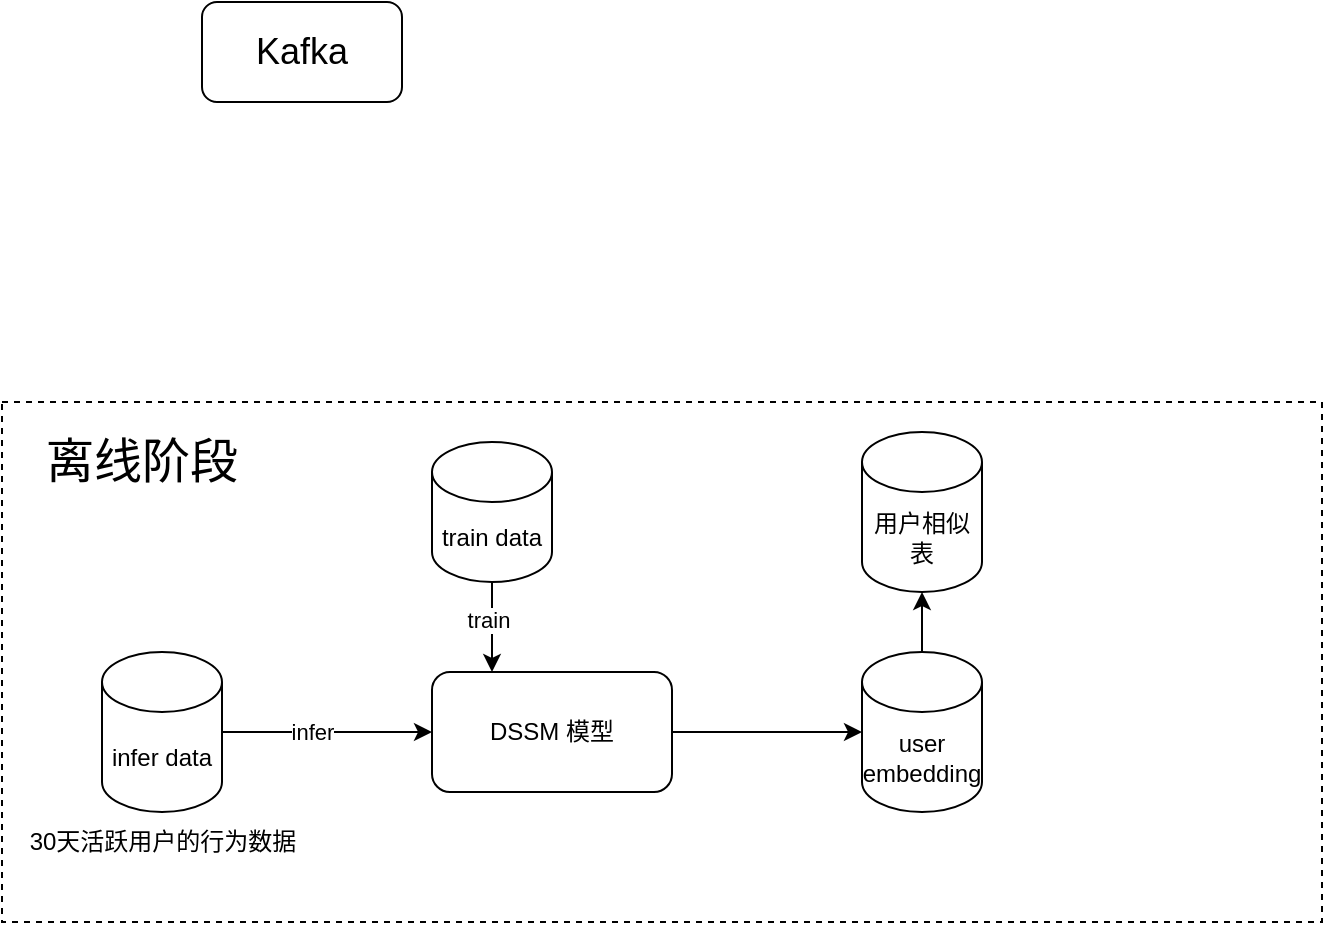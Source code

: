 <mxfile version="13.9.9" type="github">
  <diagram id="g_4VtUBgBvtjZpwYIgzA" name="Page-1">
    <mxGraphModel dx="1298" dy="747" grid="1" gridSize="10" guides="1" tooltips="1" connect="1" arrows="1" fold="1" page="1" pageScale="1" pageWidth="827" pageHeight="1169" math="0" shadow="0">
      <root>
        <mxCell id="0" />
        <mxCell id="1" parent="0" />
        <mxCell id="GiL9B6fR1PtcW6BJxXmA-19" value="" style="rounded=0;whiteSpace=wrap;html=1;dashed=1;" vertex="1" parent="1">
          <mxGeometry x="60" y="390" width="660" height="260" as="geometry" />
        </mxCell>
        <mxCell id="GiL9B6fR1PtcW6BJxXmA-1" value="&lt;font style=&quot;font-size: 18px&quot;&gt;Kafka&lt;/font&gt;" style="rounded=1;whiteSpace=wrap;html=1;" vertex="1" parent="1">
          <mxGeometry x="160" y="190" width="100" height="50" as="geometry" />
        </mxCell>
        <mxCell id="GiL9B6fR1PtcW6BJxXmA-3" value="DSSM 模型" style="rounded=1;whiteSpace=wrap;html=1;" vertex="1" parent="1">
          <mxGeometry x="275" y="525" width="120" height="60" as="geometry" />
        </mxCell>
        <mxCell id="GiL9B6fR1PtcW6BJxXmA-4" value="用户相似表" style="shape=cylinder3;whiteSpace=wrap;html=1;boundedLbl=1;backgroundOutline=1;size=15;" vertex="1" parent="1">
          <mxGeometry x="490" y="405" width="60" height="80" as="geometry" />
        </mxCell>
        <mxCell id="GiL9B6fR1PtcW6BJxXmA-5" value="train data" style="shape=cylinder3;whiteSpace=wrap;html=1;boundedLbl=1;backgroundOutline=1;size=15;" vertex="1" parent="1">
          <mxGeometry x="275" y="410" width="60" height="70" as="geometry" />
        </mxCell>
        <mxCell id="GiL9B6fR1PtcW6BJxXmA-6" value="" style="endArrow=classic;html=1;exitX=0.5;exitY=1;exitDx=0;exitDy=0;exitPerimeter=0;entryX=0.25;entryY=0;entryDx=0;entryDy=0;" edge="1" parent="1" source="GiL9B6fR1PtcW6BJxXmA-5" target="GiL9B6fR1PtcW6BJxXmA-3">
          <mxGeometry width="50" height="50" relative="1" as="geometry">
            <mxPoint x="350" y="400" as="sourcePoint" />
            <mxPoint x="400" y="350" as="targetPoint" />
          </mxGeometry>
        </mxCell>
        <mxCell id="GiL9B6fR1PtcW6BJxXmA-11" value="train" style="edgeLabel;html=1;align=center;verticalAlign=middle;resizable=0;points=[];" vertex="1" connectable="0" parent="GiL9B6fR1PtcW6BJxXmA-6">
          <mxGeometry x="-0.156" y="-2" relative="1" as="geometry">
            <mxPoint as="offset" />
          </mxGeometry>
        </mxCell>
        <mxCell id="GiL9B6fR1PtcW6BJxXmA-8" value="infer data" style="shape=cylinder3;whiteSpace=wrap;html=1;boundedLbl=1;backgroundOutline=1;size=15;" vertex="1" parent="1">
          <mxGeometry x="110" y="515" width="60" height="80" as="geometry" />
        </mxCell>
        <mxCell id="GiL9B6fR1PtcW6BJxXmA-9" value="" style="endArrow=classic;html=1;exitX=1;exitY=0.5;exitDx=0;exitDy=0;exitPerimeter=0;entryX=0;entryY=0.5;entryDx=0;entryDy=0;" edge="1" parent="1" source="GiL9B6fR1PtcW6BJxXmA-8" target="GiL9B6fR1PtcW6BJxXmA-3">
          <mxGeometry width="50" height="50" relative="1" as="geometry">
            <mxPoint x="350" y="400" as="sourcePoint" />
            <mxPoint x="400" y="350" as="targetPoint" />
          </mxGeometry>
        </mxCell>
        <mxCell id="GiL9B6fR1PtcW6BJxXmA-12" value="infer" style="edgeLabel;html=1;align=center;verticalAlign=middle;resizable=0;points=[];" vertex="1" connectable="0" parent="GiL9B6fR1PtcW6BJxXmA-9">
          <mxGeometry x="-0.143" relative="1" as="geometry">
            <mxPoint as="offset" />
          </mxGeometry>
        </mxCell>
        <mxCell id="GiL9B6fR1PtcW6BJxXmA-10" value="30天活跃用户的行为数据" style="text;html=1;align=center;verticalAlign=middle;resizable=0;points=[];autosize=1;" vertex="1" parent="1">
          <mxGeometry x="65" y="600" width="150" height="20" as="geometry" />
        </mxCell>
        <mxCell id="GiL9B6fR1PtcW6BJxXmA-14" value="&lt;font style=&quot;font-size: 24px&quot;&gt;离线阶段&lt;/font&gt;" style="text;html=1;strokeColor=none;fillColor=none;align=center;verticalAlign=middle;whiteSpace=wrap;rounded=0;" vertex="1" parent="1">
          <mxGeometry x="80" y="410" width="100" height="20" as="geometry" />
        </mxCell>
        <mxCell id="GiL9B6fR1PtcW6BJxXmA-15" value="user embedding" style="shape=cylinder3;whiteSpace=wrap;html=1;boundedLbl=1;backgroundOutline=1;size=15;" vertex="1" parent="1">
          <mxGeometry x="490" y="515" width="60" height="80" as="geometry" />
        </mxCell>
        <mxCell id="GiL9B6fR1PtcW6BJxXmA-17" value="" style="endArrow=classic;html=1;entryX=0;entryY=0.5;entryDx=0;entryDy=0;entryPerimeter=0;exitX=1;exitY=0.5;exitDx=0;exitDy=0;" edge="1" parent="1" source="GiL9B6fR1PtcW6BJxXmA-3" target="GiL9B6fR1PtcW6BJxXmA-15">
          <mxGeometry width="50" height="50" relative="1" as="geometry">
            <mxPoint x="350" y="390" as="sourcePoint" />
            <mxPoint x="400" y="340" as="targetPoint" />
          </mxGeometry>
        </mxCell>
        <mxCell id="GiL9B6fR1PtcW6BJxXmA-18" value="" style="endArrow=classic;html=1;exitX=0.5;exitY=0;exitDx=0;exitDy=0;exitPerimeter=0;entryX=0.5;entryY=1;entryDx=0;entryDy=0;entryPerimeter=0;" edge="1" parent="1" source="GiL9B6fR1PtcW6BJxXmA-15" target="GiL9B6fR1PtcW6BJxXmA-4">
          <mxGeometry width="50" height="50" relative="1" as="geometry">
            <mxPoint x="405" y="565" as="sourcePoint" />
            <mxPoint x="599" y="555" as="targetPoint" />
          </mxGeometry>
        </mxCell>
      </root>
    </mxGraphModel>
  </diagram>
</mxfile>
